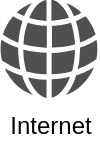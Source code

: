 <mxfile version="14.6.13" type="device"><diagram id="PcGPtwcEv0VN-bl_vwG8" name="Seite-1"><mxGraphModel dx="1086" dy="2135" grid="1" gridSize="10" guides="1" tooltips="1" connect="1" arrows="1" fold="1" page="1" pageScale="1" pageWidth="827" pageHeight="1169" math="0" shadow="0"><root><mxCell id="0"/><mxCell id="1" parent="0"/><mxCell id="680fiMCK4FSe85zBpmrb-1" value="Internet" style="pointerEvents=1;shadow=0;dashed=0;html=1;strokeColor=none;fillColor=#505050;labelPosition=center;verticalLabelPosition=bottom;verticalAlign=top;outlineConnect=0;align=center;shape=mxgraph.office.concepts.globe_internet;" vertex="1" parent="1"><mxGeometry x="40.0" y="-1120" width="49" height="49" as="geometry"/></mxCell></root></mxGraphModel></diagram></mxfile>